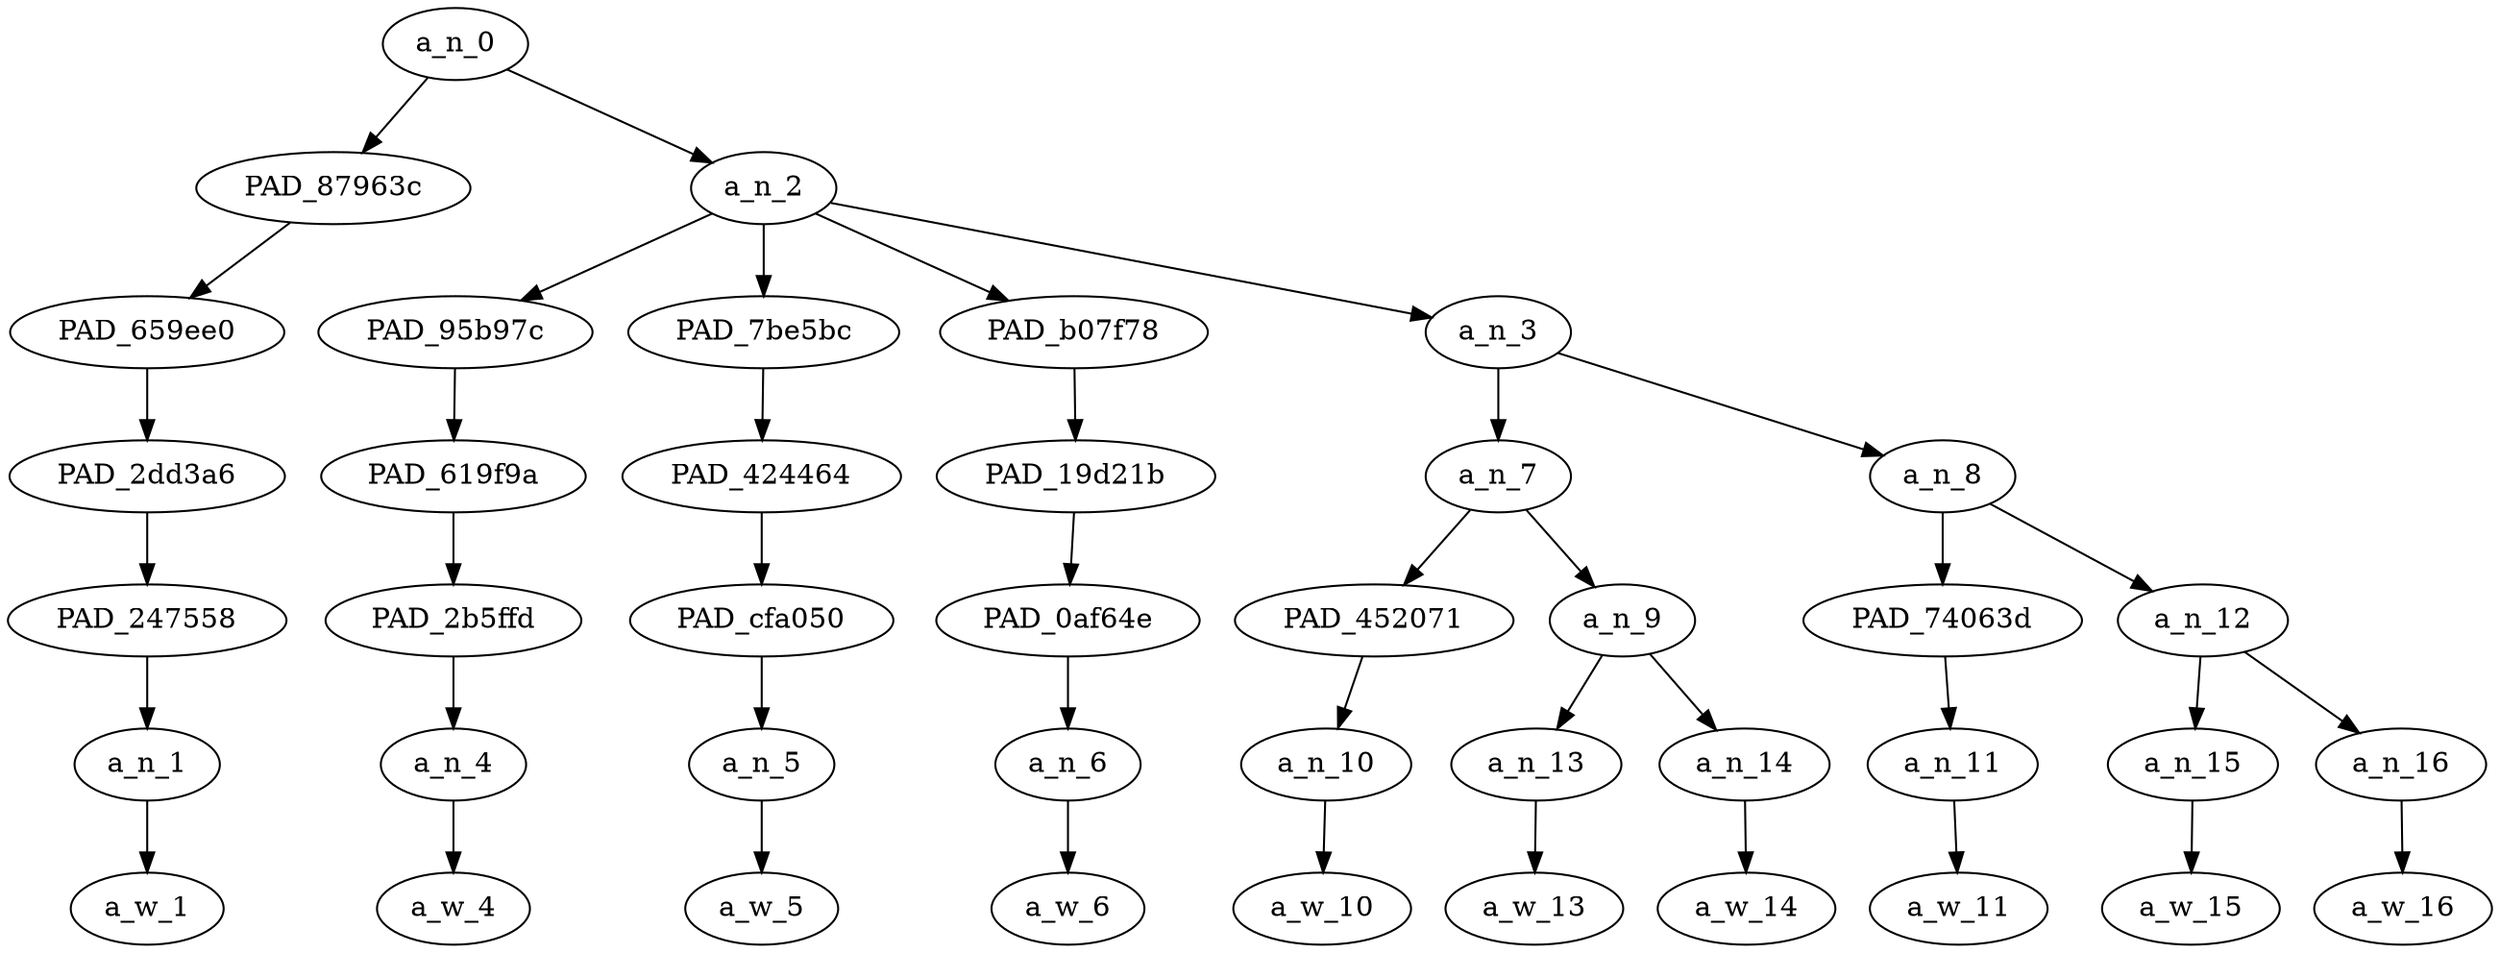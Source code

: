 strict digraph "" {
	a_n_0	[div_dir=1,
		index=0,
		level=6,
		pos="3.4375,6!",
		text_span="[0, 1, 2, 3, 4, 5, 6, 7, 8, 9]",
		value=0.99999999];
	PAD_87963c	[div_dir=1,
		index=0,
		level=5,
		pos="0.0,5!",
		text_span="[0]",
		value=0.05883676];
	a_n_0 -> PAD_87963c;
	a_n_2	[div_dir=1,
		index=1,
		level=5,
		pos="6.875,5!",
		text_span="[1, 2, 3, 4, 5, 6, 7, 8, 9]",
		value=0.94062653];
	a_n_0 -> a_n_2;
	PAD_659ee0	[div_dir=1,
		index=0,
		level=4,
		pos="0.0,4!",
		text_span="[0]",
		value=0.05883676];
	PAD_87963c -> PAD_659ee0;
	PAD_2dd3a6	[div_dir=1,
		index=0,
		level=3,
		pos="0.0,3!",
		text_span="[0]",
		value=0.05883676];
	PAD_659ee0 -> PAD_2dd3a6;
	PAD_247558	[div_dir=1,
		index=0,
		level=2,
		pos="0.0,2!",
		text_span="[0]",
		value=0.05883676];
	PAD_2dd3a6 -> PAD_247558;
	a_n_1	[div_dir=1,
		index=0,
		level=1,
		pos="0.0,1!",
		text_span="[0]",
		value=0.05883676];
	PAD_247558 -> a_n_1;
	a_w_1	[div_dir=0,
		index=0,
		level=0,
		pos="0,0!",
		text_span="[0]",
		value=there];
	a_n_1 -> a_w_1;
	PAD_95b97c	[div_dir=-1,
		index=2,
		level=4,
		pos="7.0,4!",
		text_span="[7]",
		value=0.15892286];
	a_n_2 -> PAD_95b97c;
	PAD_7be5bc	[div_dir=-1,
		index=3,
		level=4,
		pos="8.0,4!",
		text_span="[8]",
		value=0.08473187];
	a_n_2 -> PAD_7be5bc;
	PAD_b07f78	[div_dir=1,
		index=4,
		level=4,
		pos="9.0,4!",
		text_span="[9]",
		value=0.11735732];
	a_n_2 -> PAD_b07f78;
	a_n_3	[div_dir=1,
		index=1,
		level=4,
		pos="3.5,4!",
		text_span="[1, 2, 3, 4, 5, 6]",
		value=0.57921297];
	a_n_2 -> a_n_3;
	PAD_619f9a	[div_dir=-1,
		index=3,
		level=3,
		pos="7.0,3!",
		text_span="[7]",
		value=0.15892286];
	PAD_95b97c -> PAD_619f9a;
	PAD_2b5ffd	[div_dir=-1,
		index=5,
		level=2,
		pos="7.0,2!",
		text_span="[7]",
		value=0.15892286];
	PAD_619f9a -> PAD_2b5ffd;
	a_n_4	[div_dir=-1,
		index=7,
		level=1,
		pos="7.0,1!",
		text_span="[7]",
		value=0.15892286];
	PAD_2b5ffd -> a_n_4;
	a_w_4	[div_dir=0,
		index=7,
		level=0,
		pos="7,0!",
		text_span="[7]",
		value=tho];
	a_n_4 -> a_w_4;
	PAD_424464	[div_dir=-1,
		index=4,
		level=3,
		pos="8.0,3!",
		text_span="[8]",
		value=0.08473187];
	PAD_7be5bc -> PAD_424464;
	PAD_cfa050	[div_dir=-1,
		index=6,
		level=2,
		pos="8.0,2!",
		text_span="[8]",
		value=0.08473187];
	PAD_424464 -> PAD_cfa050;
	a_n_5	[div_dir=-1,
		index=8,
		level=1,
		pos="8.0,1!",
		text_span="[8]",
		value=0.08473187];
	PAD_cfa050 -> a_n_5;
	a_w_5	[div_dir=0,
		index=8,
		level=0,
		pos="8,0!",
		text_span="[8]",
		value=😭];
	a_n_5 -> a_w_5;
	PAD_19d21b	[div_dir=1,
		index=5,
		level=3,
		pos="9.0,3!",
		text_span="[9]",
		value=0.11735732];
	PAD_b07f78 -> PAD_19d21b;
	PAD_0af64e	[div_dir=1,
		index=7,
		level=2,
		pos="9.0,2!",
		text_span="[9]",
		value=0.11735732];
	PAD_19d21b -> PAD_0af64e;
	a_n_6	[div_dir=1,
		index=9,
		level=1,
		pos="9.0,1!",
		text_span="[9]",
		value=0.11735732];
	PAD_0af64e -> a_n_6;
	a_w_6	[div_dir=0,
		index=9,
		level=0,
		pos="9,0!",
		text_span="[9]",
		value=💗];
	a_n_6 -> a_w_6;
	a_n_7	[div_dir=1,
		index=1,
		level=3,
		pos="2.25,3!",
		text_span="[1, 2, 3]",
		value=0.22526550];
	a_n_3 -> a_n_7;
	a_n_8	[div_dir=-1,
		index=2,
		level=3,
		pos="4.75,3!",
		text_span="[4, 5, 6]",
		value=0.35342572];
	a_n_3 -> a_n_8;
	PAD_452071	[div_dir=1,
		index=2,
		level=2,
		pos="3.0,2!",
		text_span="[3]",
		value=0.08634126];
	a_n_7 -> PAD_452071;
	a_n_9	[div_dir=1,
		index=1,
		level=2,
		pos="1.5,2!",
		text_span="[1, 2]",
		value=0.13802195];
	a_n_7 -> a_n_9;
	a_n_10	[div_dir=1,
		index=3,
		level=1,
		pos="3.0,1!",
		text_span="[3]",
		value=0.08634126];
	PAD_452071 -> a_n_10;
	a_w_10	[div_dir=0,
		index=3,
		level=0,
		pos="3,0!",
		text_span="[3]",
		value=community];
	a_n_10 -> a_w_10;
	a_n_13	[div_dir=1,
		index=1,
		level=1,
		pos="1.0,1!",
		text_span="[1]",
		value=0.06326411];
	a_n_9 -> a_n_13;
	a_n_14	[div_dir=1,
		index=2,
		level=1,
		pos="2.0,1!",
		text_span="[2]",
		value=0.07404342];
	a_n_9 -> a_n_14;
	a_w_13	[div_dir=0,
		index=1,
		level=0,
		pos="1,0!",
		text_span="[1]",
		value=so];
	a_n_13 -> a_w_13;
	a_w_14	[div_dir=0,
		index=2,
		level=0,
		pos="2,0!",
		text_span="[2]",
		value=much];
	a_n_14 -> a_w_14;
	PAD_74063d	[div_dir=1,
		index=3,
		level=2,
		pos="4.0,2!",
		text_span="[4]",
		value=0.05715930];
	a_n_8 -> PAD_74063d;
	a_n_12	[div_dir=-1,
		index=4,
		level=2,
		pos="5.5,2!",
		text_span="[5, 6]",
		value=0.29608692];
	a_n_8 -> a_n_12;
	a_n_11	[div_dir=1,
		index=4,
		level=1,
		pos="4.0,1!",
		text_span="[4]",
		value=0.05715930];
	PAD_74063d -> a_n_11;
	a_w_11	[div_dir=0,
		index=4,
		level=0,
		pos="4,0!",
		text_span="[4]",
		value=in];
	a_n_11 -> a_w_11;
	a_n_15	[div_dir=1,
		index=5,
		level=1,
		pos="5.0,1!",
		text_span="[5]",
		value=0.06916470];
	a_n_12 -> a_n_15;
	a_n_16	[div_dir=-1,
		index=6,
		level=1,
		pos="6.0,1!",
		text_span="[6]",
		value=0.22658120];
	a_n_12 -> a_n_16;
	a_w_15	[div_dir=0,
		index=5,
		level=0,
		pos="5,0!",
		text_span="[5]",
		value=the];
	a_n_15 -> a_w_15;
	a_w_16	[div_dir=0,
		index=6,
		level=0,
		pos="6,0!",
		text_span="[6]",
		value=ghetto];
	a_n_16 -> a_w_16;
}
